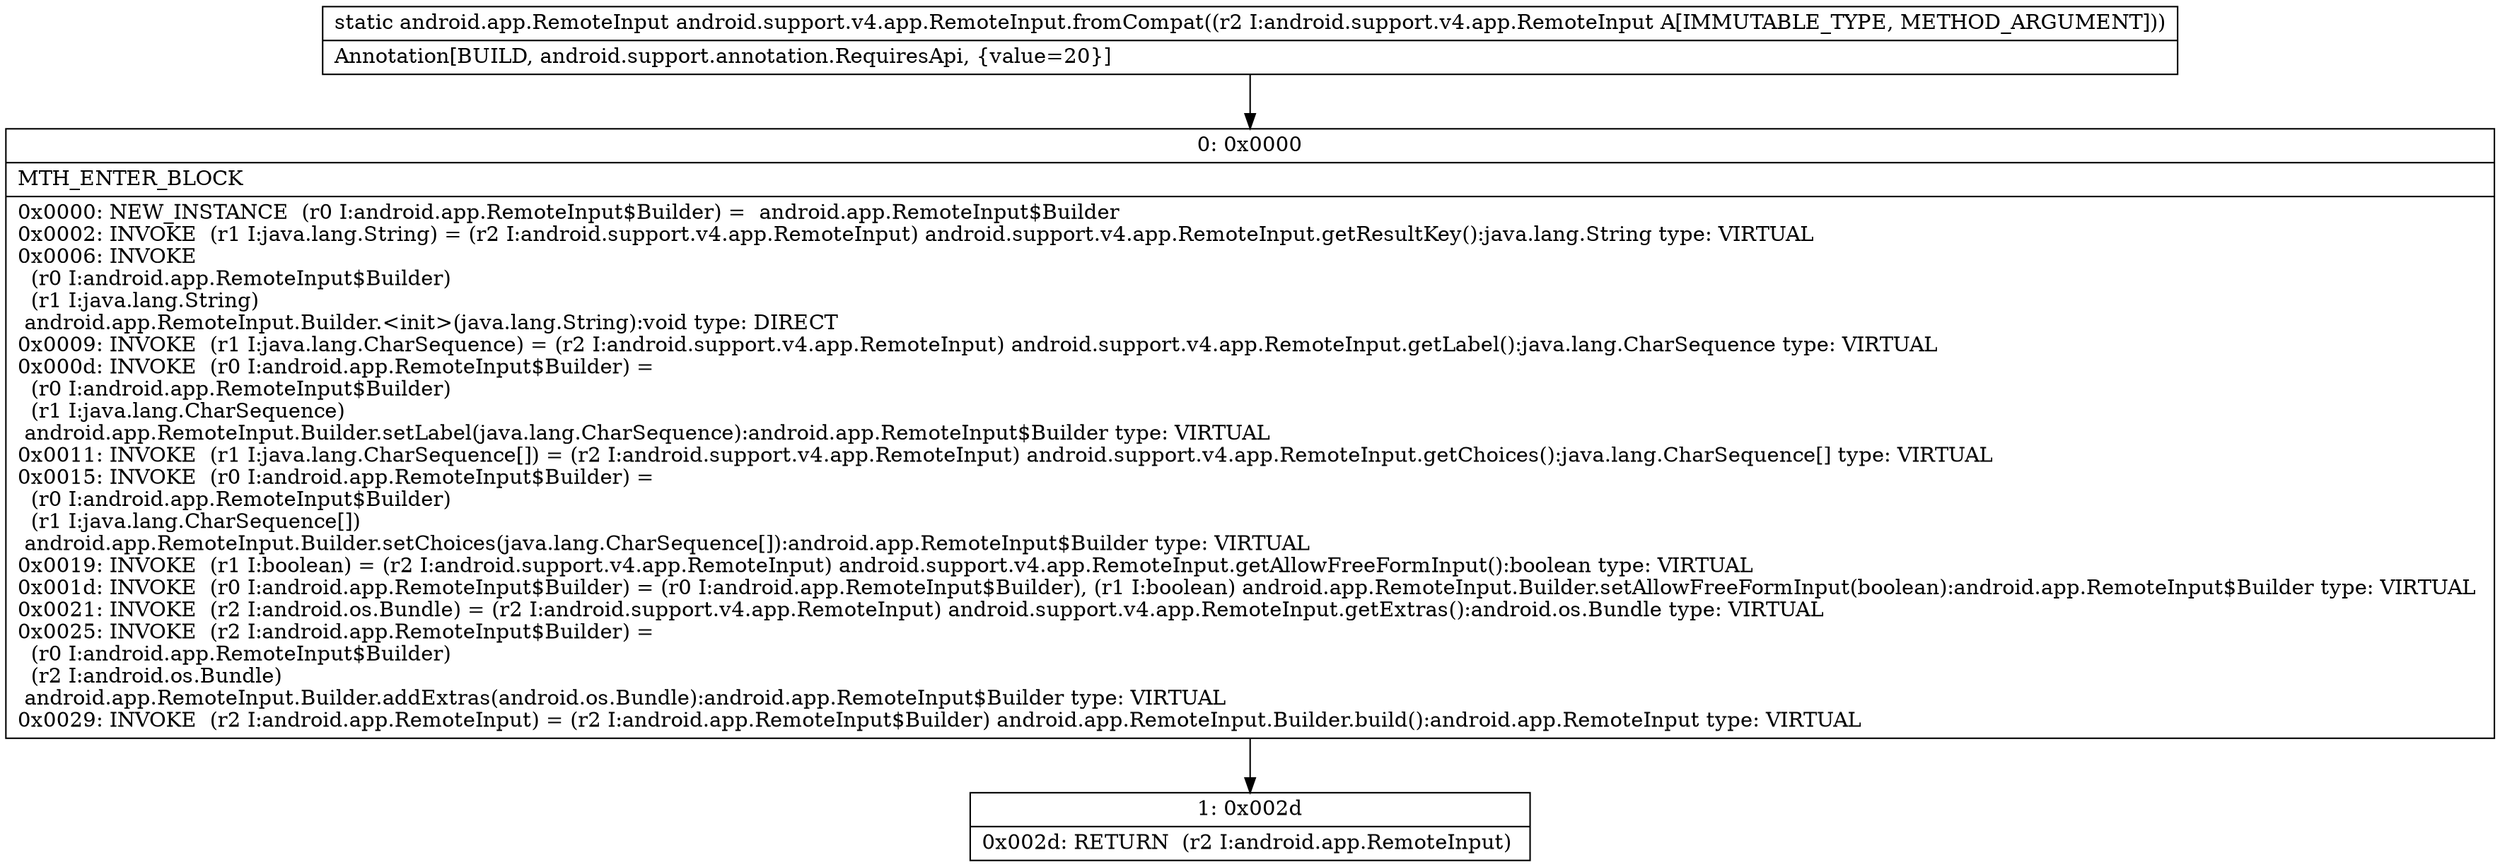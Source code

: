 digraph "CFG forandroid.support.v4.app.RemoteInput.fromCompat(Landroid\/support\/v4\/app\/RemoteInput;)Landroid\/app\/RemoteInput;" {
Node_0 [shape=record,label="{0\:\ 0x0000|MTH_ENTER_BLOCK\l|0x0000: NEW_INSTANCE  (r0 I:android.app.RemoteInput$Builder) =  android.app.RemoteInput$Builder \l0x0002: INVOKE  (r1 I:java.lang.String) = (r2 I:android.support.v4.app.RemoteInput) android.support.v4.app.RemoteInput.getResultKey():java.lang.String type: VIRTUAL \l0x0006: INVOKE  \l  (r0 I:android.app.RemoteInput$Builder)\l  (r1 I:java.lang.String)\l android.app.RemoteInput.Builder.\<init\>(java.lang.String):void type: DIRECT \l0x0009: INVOKE  (r1 I:java.lang.CharSequence) = (r2 I:android.support.v4.app.RemoteInput) android.support.v4.app.RemoteInput.getLabel():java.lang.CharSequence type: VIRTUAL \l0x000d: INVOKE  (r0 I:android.app.RemoteInput$Builder) = \l  (r0 I:android.app.RemoteInput$Builder)\l  (r1 I:java.lang.CharSequence)\l android.app.RemoteInput.Builder.setLabel(java.lang.CharSequence):android.app.RemoteInput$Builder type: VIRTUAL \l0x0011: INVOKE  (r1 I:java.lang.CharSequence[]) = (r2 I:android.support.v4.app.RemoteInput) android.support.v4.app.RemoteInput.getChoices():java.lang.CharSequence[] type: VIRTUAL \l0x0015: INVOKE  (r0 I:android.app.RemoteInput$Builder) = \l  (r0 I:android.app.RemoteInput$Builder)\l  (r1 I:java.lang.CharSequence[])\l android.app.RemoteInput.Builder.setChoices(java.lang.CharSequence[]):android.app.RemoteInput$Builder type: VIRTUAL \l0x0019: INVOKE  (r1 I:boolean) = (r2 I:android.support.v4.app.RemoteInput) android.support.v4.app.RemoteInput.getAllowFreeFormInput():boolean type: VIRTUAL \l0x001d: INVOKE  (r0 I:android.app.RemoteInput$Builder) = (r0 I:android.app.RemoteInput$Builder), (r1 I:boolean) android.app.RemoteInput.Builder.setAllowFreeFormInput(boolean):android.app.RemoteInput$Builder type: VIRTUAL \l0x0021: INVOKE  (r2 I:android.os.Bundle) = (r2 I:android.support.v4.app.RemoteInput) android.support.v4.app.RemoteInput.getExtras():android.os.Bundle type: VIRTUAL \l0x0025: INVOKE  (r2 I:android.app.RemoteInput$Builder) = \l  (r0 I:android.app.RemoteInput$Builder)\l  (r2 I:android.os.Bundle)\l android.app.RemoteInput.Builder.addExtras(android.os.Bundle):android.app.RemoteInput$Builder type: VIRTUAL \l0x0029: INVOKE  (r2 I:android.app.RemoteInput) = (r2 I:android.app.RemoteInput$Builder) android.app.RemoteInput.Builder.build():android.app.RemoteInput type: VIRTUAL \l}"];
Node_1 [shape=record,label="{1\:\ 0x002d|0x002d: RETURN  (r2 I:android.app.RemoteInput) \l}"];
MethodNode[shape=record,label="{static android.app.RemoteInput android.support.v4.app.RemoteInput.fromCompat((r2 I:android.support.v4.app.RemoteInput A[IMMUTABLE_TYPE, METHOD_ARGUMENT]))  | Annotation[BUILD, android.support.annotation.RequiresApi, \{value=20\}]\l}"];
MethodNode -> Node_0;
Node_0 -> Node_1;
}

